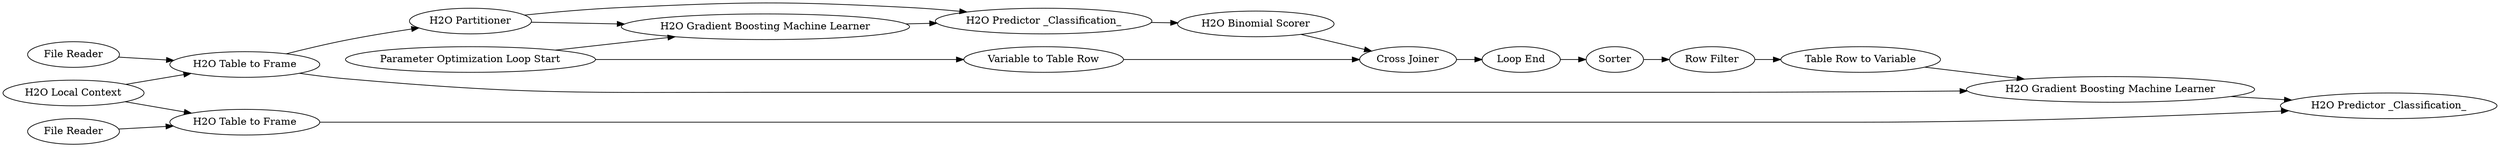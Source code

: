 digraph {
	12 [label="H2O Local Context"]
	19 [label="H2O Table to Frame"]
	56 [label="H2O Partitioner"]
	58 [label="File Reader"]
	61 [label="Parameter Optimization Loop Start"]
	62 [label="Loop End"]
	63 [label="Cross Joiner"]
	64 [label="Variable to Table Row"]
	66 [label=Sorter]
	68 [label="Row Filter"]
	70 [label="Table Row to Variable"]
	73 [label="File Reader"]
	74 [label="H2O Table to Frame"]
	75 [label="H2O Gradient Boosting Machine Learner"]
	76 [label="H2O Predictor _Classification_"]
	77 [label="H2O Binomial Scorer"]
	78 [label="H2O Gradient Boosting Machine Learner"]
	79 [label="H2O Predictor _Classification_"]
	12 -> 74
	12 -> 19
	19 -> 56
	19 -> 78
	56 -> 75
	56 -> 76
	58 -> 19
	61 -> 75
	61 -> 64
	62 -> 66
	63 -> 62
	64 -> 63
	66 -> 68
	68 -> 70
	70 -> 78
	73 -> 74
	74 -> 79
	75 -> 76
	76 -> 77
	77 -> 63
	78 -> 79
	rankdir=LR
}
